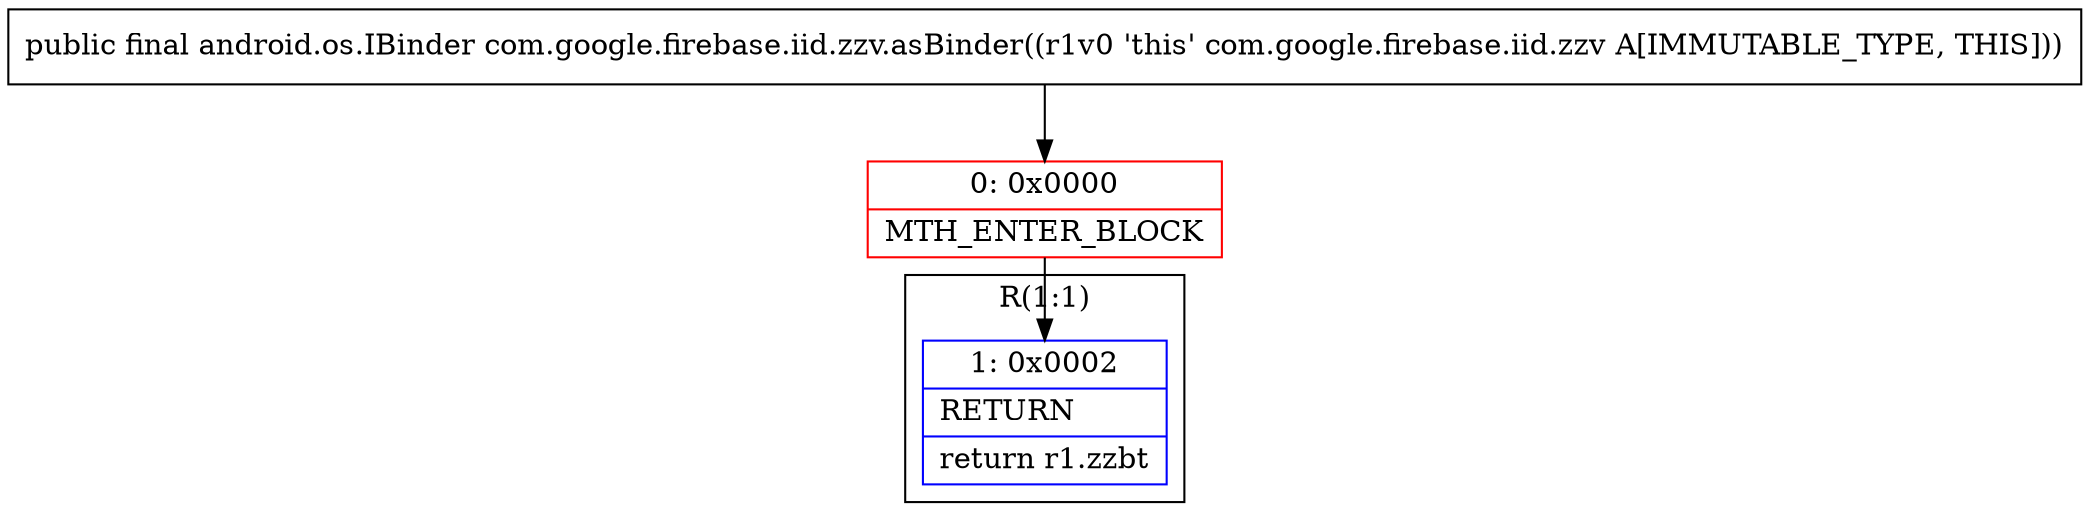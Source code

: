 digraph "CFG forcom.google.firebase.iid.zzv.asBinder()Landroid\/os\/IBinder;" {
subgraph cluster_Region_1673560778 {
label = "R(1:1)";
node [shape=record,color=blue];
Node_1 [shape=record,label="{1\:\ 0x0002|RETURN\l|return r1.zzbt\l}"];
}
Node_0 [shape=record,color=red,label="{0\:\ 0x0000|MTH_ENTER_BLOCK\l}"];
MethodNode[shape=record,label="{public final android.os.IBinder com.google.firebase.iid.zzv.asBinder((r1v0 'this' com.google.firebase.iid.zzv A[IMMUTABLE_TYPE, THIS])) }"];
MethodNode -> Node_0;
Node_0 -> Node_1;
}

